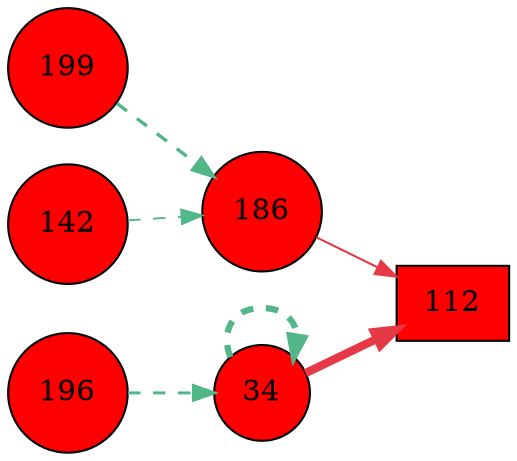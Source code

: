 digraph G{
rankdir=LR;
34 [style=filled, shape=circle, fillcolor="#fe0000", label="34"];
196 [style=filled, shape=circle, fillcolor="#fe0000", label="196"];
199 [style=filled, shape=circle, fillcolor="#fe0000", label="199"];
142 [style=filled, shape=circle, fillcolor="#fe0000", label="142"];
112 [style=filled, shape=box, fillcolor="#fe0000", label="112"];
186 [style=filled, shape=circle, fillcolor="#fe0000", label="186"];
34 -> 112 [color="#e63946",penwidth=4.00];
186 -> 112 [color="#e63946",penwidth=1.00];
199 -> 186 [color="#52b788",style=dashed,penwidth=1.65];
142 -> 186 [color="#52b788",style=dashed,penwidth=0.89];
34 -> 34 [color="#52b788",style=dashed,penwidth=3.00];
196 -> 34 [color="#52b788",style=dashed,penwidth=1.46];
}